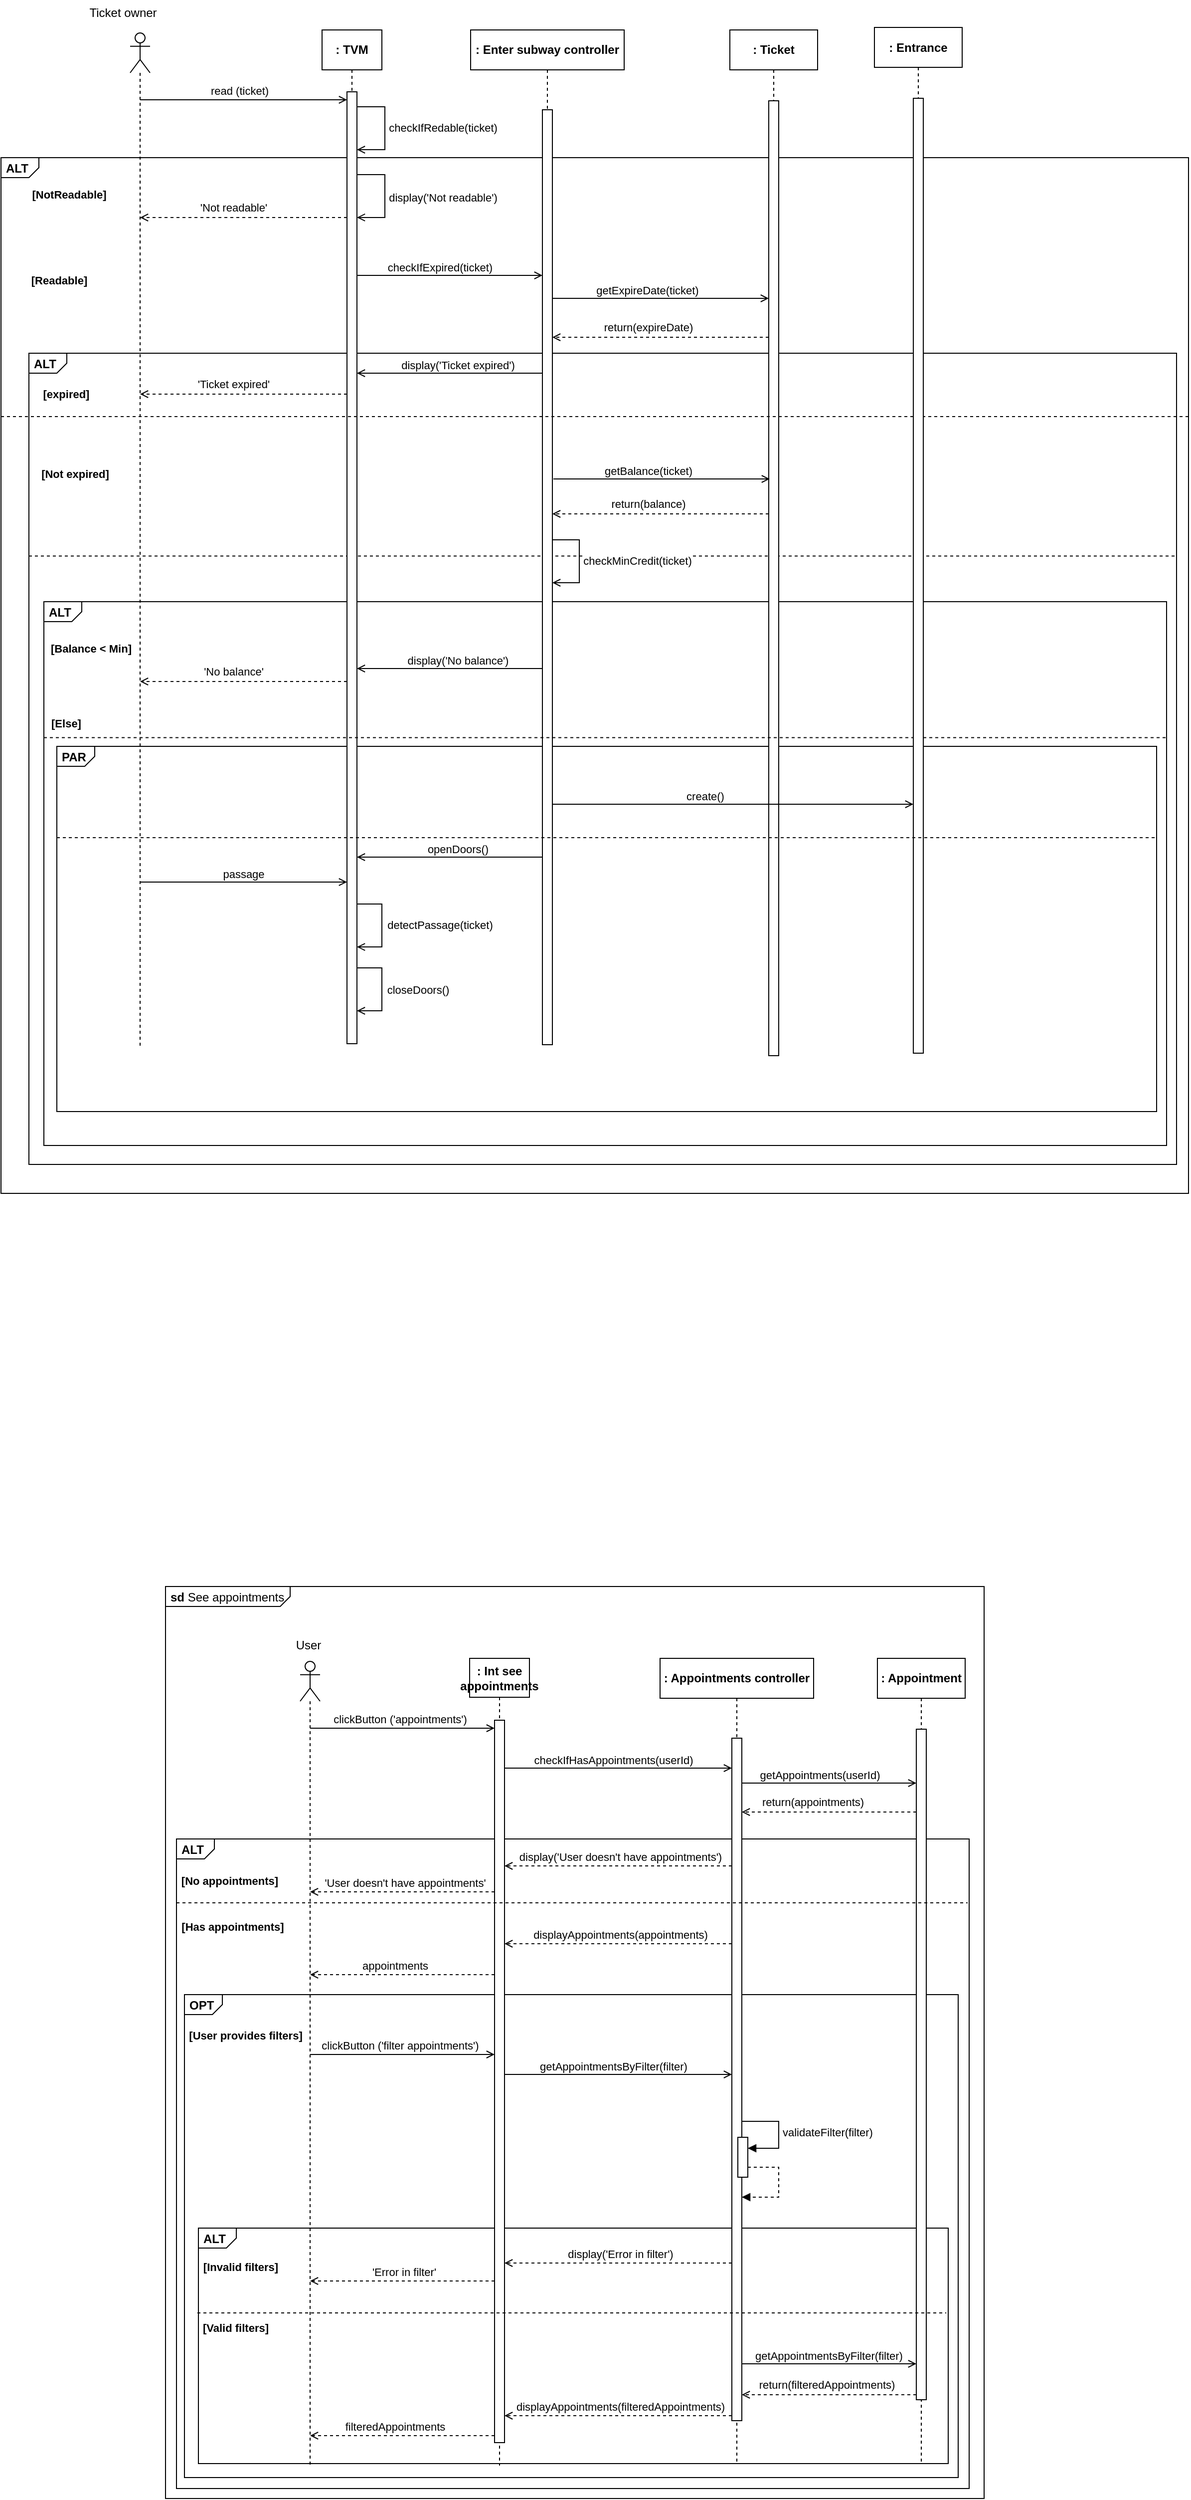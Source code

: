 <mxfile version="24.4.8" type="github">
  <diagram name="Page-1" id="KrauIATV3miGhm9wLqKy">
    <mxGraphModel dx="1861" dy="247" grid="0" gridSize="10" guides="1" tooltips="1" connect="1" arrows="1" fold="1" page="0" pageScale="1" pageWidth="827" pageHeight="1169" math="0" shadow="0">
      <root>
        <mxCell id="0" />
        <mxCell id="1" parent="0" />
        <mxCell id="3M17pYPw5WqaN1fhiLhb-166" value="&lt;p style=&quot;margin:0px;margin-top:4px;margin-left:5px;text-align:left;&quot;&gt;&lt;b&gt;sd&lt;/b&gt;&amp;nbsp;See appointments&lt;/p&gt;" style="html=1;shape=mxgraph.sysml.package;overflow=fill;labelX=125.17;align=left;spacingLeft=5;verticalAlign=top;spacingTop=-3;" parent="1" vertex="1">
          <mxGeometry x="-21" y="2367" width="821" height="914" as="geometry" />
        </mxCell>
        <mxCell id="3M17pYPw5WqaN1fhiLhb-167" value="&lt;p style=&quot;margin:0px;margin-top:4px;margin-left:5px;text-align:left;&quot;&gt;&lt;b&gt;ALT&lt;/b&gt;&lt;/p&gt;" style="html=1;shape=mxgraph.sysml.package;overflow=fill;labelX=38.73;align=left;spacingLeft=5;verticalAlign=top;spacingTop=-3;" parent="1" vertex="1">
          <mxGeometry x="-10" y="2620" width="795" height="651" as="geometry" />
        </mxCell>
        <mxCell id="3M17pYPw5WqaN1fhiLhb-197" value="&lt;p style=&quot;margin:0px;margin-top:4px;margin-left:5px;text-align:left;&quot;&gt;&lt;b&gt;OPT&lt;/b&gt;&lt;/p&gt;" style="html=1;shape=mxgraph.sysml.package;overflow=fill;labelX=38.73;align=left;spacingLeft=5;verticalAlign=top;spacingTop=-3;" parent="1" vertex="1">
          <mxGeometry x="-2" y="2776" width="776" height="484" as="geometry" />
        </mxCell>
        <mxCell id="3M17pYPw5WqaN1fhiLhb-211" value="&lt;p style=&quot;margin:0px;margin-top:4px;margin-left:5px;text-align:left;&quot;&gt;&lt;b&gt;ALT&lt;/b&gt;&lt;/p&gt;" style="html=1;shape=mxgraph.sysml.package;overflow=fill;labelX=38.73;align=left;spacingLeft=5;verticalAlign=top;spacingTop=-3;" parent="1" vertex="1">
          <mxGeometry x="12" y="3010" width="752" height="236" as="geometry" />
        </mxCell>
        <mxCell id="3M17pYPw5WqaN1fhiLhb-18" value="&lt;p style=&quot;margin:0px;margin-top:4px;margin-left:5px;text-align:left;&quot;&gt;&lt;b&gt;ALT&lt;/b&gt;&lt;/p&gt;" style="html=1;shape=mxgraph.sysml.package;overflow=fill;labelX=38.73;align=left;spacingLeft=5;verticalAlign=top;spacingTop=-3;" parent="1" vertex="1">
          <mxGeometry x="-186" y="935" width="1191" height="1038" as="geometry" />
        </mxCell>
        <mxCell id="3M17pYPw5WqaN1fhiLhb-55" value="&lt;p style=&quot;margin:0px;margin-top:4px;margin-left:5px;text-align:left;&quot;&gt;&lt;b&gt;ALT&lt;/b&gt;&lt;/p&gt;" style="html=1;shape=mxgraph.sysml.package;overflow=fill;labelX=38.73;align=left;spacingLeft=5;verticalAlign=top;spacingTop=-3;" parent="1" vertex="1">
          <mxGeometry x="-158" y="1131" width="1151" height="813" as="geometry" />
        </mxCell>
        <mxCell id="3M17pYPw5WqaN1fhiLhb-71" value="&lt;p style=&quot;margin:0px;margin-top:4px;margin-left:5px;text-align:left;&quot;&gt;&lt;b&gt;ALT&lt;/b&gt;&lt;/p&gt;" style="html=1;shape=mxgraph.sysml.package;overflow=fill;labelX=38.73;align=left;spacingLeft=5;verticalAlign=top;spacingTop=-3;" parent="1" vertex="1">
          <mxGeometry x="-143" y="1380" width="1126" height="545" as="geometry" />
        </mxCell>
        <mxCell id="3M17pYPw5WqaN1fhiLhb-80" value="&lt;p style=&quot;margin:0px;margin-top:4px;margin-left:5px;text-align:left;&quot;&gt;&lt;b&gt;PAR&lt;/b&gt;&lt;/p&gt;" style="html=1;shape=mxgraph.sysml.package;overflow=fill;labelX=38.73;align=left;spacingLeft=5;verticalAlign=top;spacingTop=-3;" parent="1" vertex="1">
          <mxGeometry x="-130" y="1525" width="1103" height="366" as="geometry" />
        </mxCell>
        <mxCell id="3M17pYPw5WqaN1fhiLhb-61" style="edgeStyle=none;rounded=0;orthogonalLoop=1;jettySize=auto;html=1;exitX=0;exitY=0.25;exitDx=0;exitDy=0;exitPerimeter=0;entryX=1;entryY=0.25;entryDx=0;entryDy=0;entryPerimeter=0;strokeColor=default;align=center;verticalAlign=middle;fontFamily=Helvetica;fontSize=11;fontColor=default;labelBackgroundColor=default;endArrow=none;endFill=0;dashed=1;" parent="1" source="3M17pYPw5WqaN1fhiLhb-55" target="3M17pYPw5WqaN1fhiLhb-55" edge="1">
          <mxGeometry relative="1" as="geometry">
            <mxPoint x="-153" y="1303" as="sourcePoint" />
            <mxPoint x="901" y="1303" as="targetPoint" />
          </mxGeometry>
        </mxCell>
        <mxCell id="3M17pYPw5WqaN1fhiLhb-4" value="&lt;b&gt;: TVM&lt;/b&gt;" style="shape=umlLifeline;perimeter=lifelinePerimeter;whiteSpace=wrap;html=1;container=1;dropTarget=0;collapsible=0;recursiveResize=0;outlineConnect=0;portConstraint=eastwest;newEdgeStyle={&quot;edgeStyle&quot;:&quot;elbowEdgeStyle&quot;,&quot;elbow&quot;:&quot;vertical&quot;,&quot;curved&quot;:0,&quot;rounded&quot;:0};" parent="1" vertex="1">
          <mxGeometry x="136" y="807" width="60" height="1016" as="geometry" />
        </mxCell>
        <mxCell id="3M17pYPw5WqaN1fhiLhb-51" style="rounded=0;orthogonalLoop=1;jettySize=auto;html=1;endArrow=open;endFill=0;edgeStyle=orthogonalEdgeStyle;" parent="3M17pYPw5WqaN1fhiLhb-4" source="3M17pYPw5WqaN1fhiLhb-5" target="3M17pYPw5WqaN1fhiLhb-5" edge="1">
          <mxGeometry relative="1" as="geometry">
            <mxPoint x="35" y="77" as="sourcePoint" />
            <Array as="points">
              <mxPoint x="63" y="77" />
              <mxPoint x="63" y="120" />
            </Array>
            <mxPoint x="35" y="119.95" as="targetPoint" />
          </mxGeometry>
        </mxCell>
        <mxCell id="3M17pYPw5WqaN1fhiLhb-52" value="checkIfRedable(ticket)" style="edgeLabel;html=1;align=center;verticalAlign=middle;resizable=0;points=[];fontFamily=Helvetica;fontSize=11;fontColor=default;labelBackgroundColor=default;" parent="3M17pYPw5WqaN1fhiLhb-51" vertex="1" connectable="0">
          <mxGeometry x="-0.042" relative="1" as="geometry">
            <mxPoint x="58" y="1" as="offset" />
          </mxGeometry>
        </mxCell>
        <mxCell id="3M17pYPw5WqaN1fhiLhb-5" value="" style="html=1;points=[[0,0,0,0,5],[0,1,0,0,-5],[1,0,0,0,5],[1,1,0,0,-5]];perimeter=orthogonalPerimeter;outlineConnect=0;targetShapes=umlLifeline;portConstraint=eastwest;newEdgeStyle={&quot;curved&quot;:0,&quot;rounded&quot;:0};" parent="3M17pYPw5WqaN1fhiLhb-4" vertex="1">
          <mxGeometry x="25" y="62" width="10" height="954" as="geometry" />
        </mxCell>
        <mxCell id="3M17pYPw5WqaN1fhiLhb-89" style="rounded=0;orthogonalLoop=1;jettySize=auto;html=1;endArrow=open;endFill=0;edgeStyle=orthogonalEdgeStyle;" parent="3M17pYPw5WqaN1fhiLhb-4" edge="1">
          <mxGeometry relative="1" as="geometry">
            <mxPoint x="35" y="876" as="sourcePoint" />
            <Array as="points">
              <mxPoint x="60" y="876" />
              <mxPoint x="60" y="919" />
            </Array>
            <mxPoint x="35" y="919.029" as="targetPoint" />
          </mxGeometry>
        </mxCell>
        <mxCell id="3M17pYPw5WqaN1fhiLhb-90" value="detectPassage(ticket)" style="edgeLabel;html=1;align=center;verticalAlign=middle;resizable=0;points=[];fontFamily=Helvetica;fontSize=11;fontColor=default;labelBackgroundColor=default;" parent="3M17pYPw5WqaN1fhiLhb-89" vertex="1" connectable="0">
          <mxGeometry x="-0.042" relative="1" as="geometry">
            <mxPoint x="58" y="1" as="offset" />
          </mxGeometry>
        </mxCell>
        <mxCell id="3M17pYPw5WqaN1fhiLhb-94" style="rounded=0;orthogonalLoop=1;jettySize=auto;html=1;endArrow=open;endFill=0;edgeStyle=orthogonalEdgeStyle;" parent="3M17pYPw5WqaN1fhiLhb-4" source="3M17pYPw5WqaN1fhiLhb-5" target="3M17pYPw5WqaN1fhiLhb-5" edge="1">
          <mxGeometry relative="1" as="geometry">
            <mxPoint x="42" y="940" as="sourcePoint" />
            <Array as="points">
              <mxPoint x="60" y="940" />
              <mxPoint x="60" y="983" />
            </Array>
            <mxPoint x="42" y="983.029" as="targetPoint" />
          </mxGeometry>
        </mxCell>
        <mxCell id="3M17pYPw5WqaN1fhiLhb-95" value="closeDoors()" style="edgeLabel;html=1;align=center;verticalAlign=middle;resizable=0;points=[];fontFamily=Helvetica;fontSize=11;fontColor=default;labelBackgroundColor=default;" parent="3M17pYPw5WqaN1fhiLhb-94" vertex="1" connectable="0">
          <mxGeometry x="-0.042" relative="1" as="geometry">
            <mxPoint x="36" y="2" as="offset" />
          </mxGeometry>
        </mxCell>
        <mxCell id="3M17pYPw5WqaN1fhiLhb-6" value="&lt;b&gt;: Enter subway controller&lt;/b&gt;" style="shape=umlLifeline;perimeter=lifelinePerimeter;whiteSpace=wrap;html=1;container=1;dropTarget=0;collapsible=0;recursiveResize=0;outlineConnect=0;portConstraint=eastwest;newEdgeStyle={&quot;edgeStyle&quot;:&quot;elbowEdgeStyle&quot;,&quot;elbow&quot;:&quot;vertical&quot;,&quot;curved&quot;:0,&quot;rounded&quot;:0};" parent="1" vertex="1">
          <mxGeometry x="285" y="807" width="154" height="1017" as="geometry" />
        </mxCell>
        <mxCell id="3M17pYPw5WqaN1fhiLhb-7" value="" style="html=1;points=[[0,0,0,0,5],[0,1,0,0,-5],[1,0,0,0,5],[1,1,0,0,-5]];perimeter=orthogonalPerimeter;outlineConnect=0;targetShapes=umlLifeline;portConstraint=eastwest;newEdgeStyle={&quot;curved&quot;:0,&quot;rounded&quot;:0};" parent="3M17pYPw5WqaN1fhiLhb-6" vertex="1">
          <mxGeometry x="72" y="80" width="10" height="937" as="geometry" />
        </mxCell>
        <mxCell id="3M17pYPw5WqaN1fhiLhb-69" style="rounded=0;orthogonalLoop=1;jettySize=auto;html=1;endArrow=open;endFill=0;edgeStyle=orthogonalEdgeStyle;" parent="3M17pYPw5WqaN1fhiLhb-6" source="3M17pYPw5WqaN1fhiLhb-7" target="3M17pYPw5WqaN1fhiLhb-7" edge="1">
          <mxGeometry relative="1" as="geometry">
            <mxPoint x="81" y="511" as="sourcePoint" />
            <Array as="points">
              <mxPoint x="109" y="511" />
              <mxPoint x="109" y="554" />
            </Array>
            <mxPoint x="81" y="554" as="targetPoint" />
          </mxGeometry>
        </mxCell>
        <mxCell id="3M17pYPw5WqaN1fhiLhb-70" value="checkMinCredit(ticket)" style="edgeLabel;html=1;align=center;verticalAlign=middle;resizable=0;points=[];fontFamily=Helvetica;fontSize=11;fontColor=default;labelBackgroundColor=default;" parent="3M17pYPw5WqaN1fhiLhb-69" vertex="1" connectable="0">
          <mxGeometry x="-0.042" relative="1" as="geometry">
            <mxPoint x="58" y="1" as="offset" />
          </mxGeometry>
        </mxCell>
        <mxCell id="3M17pYPw5WqaN1fhiLhb-8" value="" style="shape=umlLifeline;perimeter=lifelinePerimeter;whiteSpace=wrap;html=1;container=1;dropTarget=0;collapsible=0;recursiveResize=0;outlineConnect=0;portConstraint=eastwest;newEdgeStyle={&quot;curved&quot;:0,&quot;rounded&quot;:0};participant=umlActor;" parent="1" vertex="1">
          <mxGeometry x="-56.5" y="810" width="20" height="1017" as="geometry" />
        </mxCell>
        <mxCell id="3M17pYPw5WqaN1fhiLhb-9" value="Ticket owner" style="text;html=1;align=center;verticalAlign=middle;resizable=0;points=[];autosize=1;strokeColor=none;fillColor=none;" parent="1" vertex="1">
          <mxGeometry x="-107" y="777" width="86" height="26" as="geometry" />
        </mxCell>
        <mxCell id="3M17pYPw5WqaN1fhiLhb-10" value="&lt;b&gt;: Ticket&lt;/b&gt;" style="shape=umlLifeline;perimeter=lifelinePerimeter;whiteSpace=wrap;html=1;container=1;dropTarget=0;collapsible=0;recursiveResize=0;outlineConnect=0;portConstraint=eastwest;newEdgeStyle={&quot;edgeStyle&quot;:&quot;elbowEdgeStyle&quot;,&quot;elbow&quot;:&quot;vertical&quot;,&quot;curved&quot;:0,&quot;rounded&quot;:0};" parent="1" vertex="1">
          <mxGeometry x="545" y="807" width="88" height="1028" as="geometry" />
        </mxCell>
        <mxCell id="3M17pYPw5WqaN1fhiLhb-47" value="" style="html=1;points=[[0,0,0,0,5],[0,1,0,0,-5],[1,0,0,0,5],[1,1,0,0,-5]];perimeter=orthogonalPerimeter;outlineConnect=0;targetShapes=umlLifeline;portConstraint=eastwest;newEdgeStyle={&quot;curved&quot;:0,&quot;rounded&quot;:0};" parent="3M17pYPw5WqaN1fhiLhb-10" vertex="1">
          <mxGeometry x="39" y="71" width="10" height="957" as="geometry" />
        </mxCell>
        <mxCell id="3M17pYPw5WqaN1fhiLhb-11" style="rounded=0;orthogonalLoop=1;jettySize=auto;html=1;endArrow=open;endFill=0;" parent="1" source="3M17pYPw5WqaN1fhiLhb-8" target="3M17pYPw5WqaN1fhiLhb-5" edge="1">
          <mxGeometry relative="1" as="geometry">
            <mxPoint x="-59.5" y="880" as="sourcePoint" />
            <Array as="points">
              <mxPoint x="51" y="877" />
            </Array>
          </mxGeometry>
        </mxCell>
        <mxCell id="3M17pYPw5WqaN1fhiLhb-12" value="read (ticket)" style="edgeLabel;html=1;align=center;verticalAlign=middle;resizable=0;points=[];" parent="3M17pYPw5WqaN1fhiLhb-11" vertex="1" connectable="0">
          <mxGeometry x="-0.198" y="-1" relative="1" as="geometry">
            <mxPoint x="16" y="-10" as="offset" />
          </mxGeometry>
        </mxCell>
        <mxCell id="3M17pYPw5WqaN1fhiLhb-21" value="&lt;b&gt;[NotReadable]&lt;/b&gt;" style="text;html=1;align=center;verticalAlign=middle;resizable=0;points=[];autosize=1;strokeColor=none;fillColor=none;fontFamily=Helvetica;fontSize=11;fontColor=default;labelBackgroundColor=default;" parent="1" vertex="1">
          <mxGeometry x="-165" y="959" width="93" height="25" as="geometry" />
        </mxCell>
        <mxCell id="3M17pYPw5WqaN1fhiLhb-22" style="edgeStyle=none;rounded=0;orthogonalLoop=1;jettySize=auto;html=1;exitX=0;exitY=0.25;exitDx=0;exitDy=0;exitPerimeter=0;entryX=1;entryY=0.25;entryDx=0;entryDy=0;entryPerimeter=0;strokeColor=default;align=center;verticalAlign=middle;fontFamily=Helvetica;fontSize=11;fontColor=default;labelBackgroundColor=default;endArrow=none;endFill=0;dashed=1;" parent="1" source="3M17pYPw5WqaN1fhiLhb-18" target="3M17pYPw5WqaN1fhiLhb-18" edge="1">
          <mxGeometry relative="1" as="geometry" />
        </mxCell>
        <mxCell id="3M17pYPw5WqaN1fhiLhb-29" style="rounded=0;orthogonalLoop=1;jettySize=auto;html=1;endArrow=open;endFill=0;entryX=1;entryY=0.23;entryDx=0;entryDy=0;entryPerimeter=0;edgeStyle=orthogonalEdgeStyle;" parent="1" source="3M17pYPw5WqaN1fhiLhb-5" edge="1">
          <mxGeometry relative="1" as="geometry">
            <mxPoint x="171" y="951.95" as="sourcePoint" />
            <Array as="points">
              <mxPoint x="199" y="952" />
              <mxPoint x="199" y="995" />
            </Array>
            <mxPoint x="171" y="994.95" as="targetPoint" />
          </mxGeometry>
        </mxCell>
        <mxCell id="3M17pYPw5WqaN1fhiLhb-30" value="display(&#39;Not readable&#39;)" style="edgeLabel;html=1;align=center;verticalAlign=middle;resizable=0;points=[];fontFamily=Helvetica;fontSize=11;fontColor=default;labelBackgroundColor=default;" parent="3M17pYPw5WqaN1fhiLhb-29" vertex="1" connectable="0">
          <mxGeometry x="-0.042" relative="1" as="geometry">
            <mxPoint x="58" y="3" as="offset" />
          </mxGeometry>
        </mxCell>
        <mxCell id="3M17pYPw5WqaN1fhiLhb-38" style="rounded=0;orthogonalLoop=1;jettySize=auto;html=1;endArrow=open;endFill=0;dashed=1;" parent="1" source="3M17pYPw5WqaN1fhiLhb-5" target="3M17pYPw5WqaN1fhiLhb-8" edge="1">
          <mxGeometry relative="1" as="geometry">
            <mxPoint x="162.5" y="999" as="sourcePoint" />
            <Array as="points">
              <mxPoint x="50" y="995" />
            </Array>
            <mxPoint x="-62.5" y="999" as="targetPoint" />
          </mxGeometry>
        </mxCell>
        <mxCell id="3M17pYPw5WqaN1fhiLhb-39" value="&#39;Not readable&#39;" style="edgeLabel;html=1;align=center;verticalAlign=middle;resizable=0;points=[];" parent="3M17pYPw5WqaN1fhiLhb-38" vertex="1" connectable="0">
          <mxGeometry x="-0.198" y="-1" relative="1" as="geometry">
            <mxPoint x="-31" y="-9" as="offset" />
          </mxGeometry>
        </mxCell>
        <mxCell id="3M17pYPw5WqaN1fhiLhb-41" style="rounded=0;orthogonalLoop=1;jettySize=auto;html=1;endArrow=open;endFill=0;" parent="1" source="3M17pYPw5WqaN1fhiLhb-5" target="3M17pYPw5WqaN1fhiLhb-7" edge="1">
          <mxGeometry relative="1" as="geometry">
            <mxPoint x="168" y="1053" as="sourcePoint" />
            <Array as="points">
              <mxPoint x="242" y="1053" />
            </Array>
            <mxPoint x="354" y="1053" as="targetPoint" />
          </mxGeometry>
        </mxCell>
        <mxCell id="3M17pYPw5WqaN1fhiLhb-42" value="checkIfExpired(ticket)" style="edgeLabel;html=1;align=center;verticalAlign=middle;resizable=0;points=[];" parent="3M17pYPw5WqaN1fhiLhb-41" vertex="1" connectable="0">
          <mxGeometry x="-0.198" y="-1" relative="1" as="geometry">
            <mxPoint x="8" y="-9" as="offset" />
          </mxGeometry>
        </mxCell>
        <mxCell id="3M17pYPw5WqaN1fhiLhb-43" value="&lt;b&gt;[Readable]&lt;/b&gt;" style="text;html=1;align=center;verticalAlign=middle;resizable=0;points=[];autosize=1;strokeColor=none;fillColor=none;fontFamily=Helvetica;fontSize=11;fontColor=default;labelBackgroundColor=default;" parent="1" vertex="1">
          <mxGeometry x="-165" y="1045" width="74" height="25" as="geometry" />
        </mxCell>
        <mxCell id="3M17pYPw5WqaN1fhiLhb-45" style="rounded=0;orthogonalLoop=1;jettySize=auto;html=1;endArrow=open;endFill=0;" parent="1" source="3M17pYPw5WqaN1fhiLhb-7" target="3M17pYPw5WqaN1fhiLhb-47" edge="1">
          <mxGeometry relative="1" as="geometry">
            <mxPoint x="379" y="1076" as="sourcePoint" />
            <Array as="points">
              <mxPoint x="450" y="1076" />
            </Array>
            <mxPoint x="565" y="1076" as="targetPoint" />
          </mxGeometry>
        </mxCell>
        <mxCell id="3M17pYPw5WqaN1fhiLhb-46" value="getExpireDate(ticket)" style="edgeLabel;html=1;align=center;verticalAlign=middle;resizable=0;points=[];" parent="3M17pYPw5WqaN1fhiLhb-45" vertex="1" connectable="0">
          <mxGeometry x="-0.198" y="-1" relative="1" as="geometry">
            <mxPoint x="8" y="-9" as="offset" />
          </mxGeometry>
        </mxCell>
        <mxCell id="3M17pYPw5WqaN1fhiLhb-49" style="rounded=0;orthogonalLoop=1;jettySize=auto;html=1;endArrow=open;endFill=0;dashed=1;" parent="1" source="3M17pYPw5WqaN1fhiLhb-47" target="3M17pYPw5WqaN1fhiLhb-7" edge="1">
          <mxGeometry relative="1" as="geometry">
            <mxPoint x="573" y="1115" as="sourcePoint" />
            <Array as="points">
              <mxPoint x="439" y="1115" />
            </Array>
            <mxPoint x="356" y="1115" as="targetPoint" />
          </mxGeometry>
        </mxCell>
        <mxCell id="3M17pYPw5WqaN1fhiLhb-50" value="return(expireDate)" style="edgeLabel;html=1;align=center;verticalAlign=middle;resizable=0;points=[];" parent="3M17pYPw5WqaN1fhiLhb-49" vertex="1" connectable="0">
          <mxGeometry x="-0.198" y="-1" relative="1" as="geometry">
            <mxPoint x="-34" y="-9" as="offset" />
          </mxGeometry>
        </mxCell>
        <mxCell id="3M17pYPw5WqaN1fhiLhb-56" value="&lt;b&gt;[expired]&lt;/b&gt;" style="text;html=1;align=center;verticalAlign=middle;resizable=0;points=[];autosize=1;strokeColor=none;fillColor=none;fontFamily=Helvetica;fontSize=11;fontColor=default;labelBackgroundColor=default;" parent="1" vertex="1">
          <mxGeometry x="-153" y="1159" width="64" height="25" as="geometry" />
        </mxCell>
        <mxCell id="3M17pYPw5WqaN1fhiLhb-57" style="rounded=0;orthogonalLoop=1;jettySize=auto;html=1;endArrow=open;endFill=0;" parent="1" source="3M17pYPw5WqaN1fhiLhb-7" target="3M17pYPw5WqaN1fhiLhb-5" edge="1">
          <mxGeometry relative="1" as="geometry">
            <mxPoint x="357.0" y="1183" as="sourcePoint" />
            <Array as="points">
              <mxPoint x="250" y="1151" />
            </Array>
            <mxPoint x="171" y="1183" as="targetPoint" />
          </mxGeometry>
        </mxCell>
        <mxCell id="3M17pYPw5WqaN1fhiLhb-58" value="display(&#39;Ticket expired&#39;)" style="edgeLabel;html=1;align=center;verticalAlign=middle;resizable=0;points=[];fontFamily=Helvetica;fontSize=11;fontColor=default;labelBackgroundColor=default;" parent="3M17pYPw5WqaN1fhiLhb-57" vertex="1" connectable="0">
          <mxGeometry x="-0.042" relative="1" as="geometry">
            <mxPoint x="4" y="-8" as="offset" />
          </mxGeometry>
        </mxCell>
        <mxCell id="3M17pYPw5WqaN1fhiLhb-59" style="rounded=0;orthogonalLoop=1;jettySize=auto;html=1;endArrow=open;endFill=0;dashed=1;" parent="1" source="3M17pYPw5WqaN1fhiLhb-5" target="3M17pYPw5WqaN1fhiLhb-8" edge="1">
          <mxGeometry relative="1" as="geometry">
            <mxPoint x="161" y="1203" as="sourcePoint" />
            <Array as="points">
              <mxPoint x="55" y="1172" />
            </Array>
            <mxPoint x="-64.571" y="1203" as="targetPoint" />
          </mxGeometry>
        </mxCell>
        <mxCell id="3M17pYPw5WqaN1fhiLhb-60" value="&#39;Ticket expired&#39;" style="edgeLabel;html=1;align=center;verticalAlign=middle;resizable=0;points=[];" parent="3M17pYPw5WqaN1fhiLhb-59" vertex="1" connectable="0">
          <mxGeometry x="-0.198" y="-1" relative="1" as="geometry">
            <mxPoint x="-31" y="-9" as="offset" />
          </mxGeometry>
        </mxCell>
        <mxCell id="3M17pYPw5WqaN1fhiLhb-62" value="&lt;b&gt;[Not expired]&lt;/b&gt;" style="text;html=1;align=center;verticalAlign=middle;resizable=0;points=[];autosize=1;strokeColor=none;fillColor=none;fontFamily=Helvetica;fontSize=11;fontColor=default;labelBackgroundColor=default;" parent="1" vertex="1">
          <mxGeometry x="-155" y="1239" width="86" height="25" as="geometry" />
        </mxCell>
        <mxCell id="3M17pYPw5WqaN1fhiLhb-65" style="rounded=0;orthogonalLoop=1;jettySize=auto;html=1;endArrow=open;endFill=0;" parent="1" edge="1">
          <mxGeometry relative="1" as="geometry">
            <mxPoint x="368" y="1257" as="sourcePoint" />
            <Array as="points" />
            <mxPoint x="585" y="1257" as="targetPoint" />
          </mxGeometry>
        </mxCell>
        <mxCell id="3M17pYPw5WqaN1fhiLhb-66" value="getBalance(ticket)" style="edgeLabel;html=1;align=center;verticalAlign=middle;resizable=0;points=[];" parent="3M17pYPw5WqaN1fhiLhb-65" vertex="1" connectable="0">
          <mxGeometry x="-0.198" y="-1" relative="1" as="geometry">
            <mxPoint x="8" y="-9" as="offset" />
          </mxGeometry>
        </mxCell>
        <mxCell id="3M17pYPw5WqaN1fhiLhb-67" style="rounded=0;orthogonalLoop=1;jettySize=auto;html=1;endArrow=open;endFill=0;dashed=1;" parent="1" source="3M17pYPw5WqaN1fhiLhb-47" target="3M17pYPw5WqaN1fhiLhb-7" edge="1">
          <mxGeometry relative="1" as="geometry">
            <mxPoint x="573" y="1292" as="sourcePoint" />
            <Array as="points">
              <mxPoint x="428" y="1292" />
            </Array>
            <mxPoint x="356" y="1292" as="targetPoint" />
          </mxGeometry>
        </mxCell>
        <mxCell id="3M17pYPw5WqaN1fhiLhb-68" value="return(balance)" style="edgeLabel;html=1;align=center;verticalAlign=middle;resizable=0;points=[];" parent="3M17pYPw5WqaN1fhiLhb-67" vertex="1" connectable="0">
          <mxGeometry x="-0.198" y="-1" relative="1" as="geometry">
            <mxPoint x="-34" y="-9" as="offset" />
          </mxGeometry>
        </mxCell>
        <mxCell id="3M17pYPw5WqaN1fhiLhb-72" value="&lt;b&gt;[Balance &amp;lt; Min]&lt;/b&gt;" style="text;html=1;align=center;verticalAlign=middle;resizable=0;points=[];autosize=1;strokeColor=none;fillColor=none;fontFamily=Helvetica;fontSize=11;fontColor=default;labelBackgroundColor=default;" parent="1" vertex="1">
          <mxGeometry x="-146" y="1414" width="99" height="25" as="geometry" />
        </mxCell>
        <mxCell id="3M17pYPw5WqaN1fhiLhb-73" style="edgeStyle=none;rounded=0;orthogonalLoop=1;jettySize=auto;html=1;exitX=0;exitY=0.25;exitDx=0;exitDy=0;exitPerimeter=0;entryX=1;entryY=0.25;entryDx=0;entryDy=0;entryPerimeter=0;strokeColor=default;align=center;verticalAlign=middle;fontFamily=Helvetica;fontSize=11;fontColor=default;labelBackgroundColor=default;endArrow=none;endFill=0;dashed=1;" parent="1" source="3M17pYPw5WqaN1fhiLhb-71" target="3M17pYPw5WqaN1fhiLhb-71" edge="1">
          <mxGeometry relative="1" as="geometry">
            <mxPoint x="-127" y="1487.5" as="sourcePoint" />
            <mxPoint x="927" y="1487.5" as="targetPoint" />
          </mxGeometry>
        </mxCell>
        <mxCell id="3M17pYPw5WqaN1fhiLhb-74" value="&lt;b&gt;[Else]&lt;/b&gt;" style="text;html=1;align=center;verticalAlign=middle;resizable=0;points=[];autosize=1;strokeColor=none;fillColor=none;fontFamily=Helvetica;fontSize=11;fontColor=default;labelBackgroundColor=default;" parent="1" vertex="1">
          <mxGeometry x="-145" y="1489" width="48" height="25" as="geometry" />
        </mxCell>
        <mxCell id="3M17pYPw5WqaN1fhiLhb-75" style="rounded=0;orthogonalLoop=1;jettySize=auto;html=1;endArrow=open;endFill=0;" parent="1" source="3M17pYPw5WqaN1fhiLhb-7" target="3M17pYPw5WqaN1fhiLhb-5" edge="1">
          <mxGeometry relative="1" as="geometry">
            <mxPoint x="353" y="1448" as="sourcePoint" />
            <Array as="points">
              <mxPoint x="265" y="1447" />
            </Array>
            <mxPoint x="167" y="1448" as="targetPoint" />
          </mxGeometry>
        </mxCell>
        <mxCell id="3M17pYPw5WqaN1fhiLhb-76" value="display(&#39;No balance&#39;)" style="edgeLabel;html=1;align=center;verticalAlign=middle;resizable=0;points=[];fontFamily=Helvetica;fontSize=11;fontColor=default;labelBackgroundColor=default;" parent="3M17pYPw5WqaN1fhiLhb-75" vertex="1" connectable="0">
          <mxGeometry x="-0.042" relative="1" as="geometry">
            <mxPoint x="4" y="-8" as="offset" />
          </mxGeometry>
        </mxCell>
        <mxCell id="3M17pYPw5WqaN1fhiLhb-77" style="rounded=0;orthogonalLoop=1;jettySize=auto;html=1;endArrow=open;endFill=0;dashed=1;" parent="1" source="3M17pYPw5WqaN1fhiLhb-5" target="3M17pYPw5WqaN1fhiLhb-8" edge="1">
          <mxGeometry relative="1" as="geometry">
            <mxPoint x="160.48" y="1460" as="sourcePoint" />
            <Array as="points">
              <mxPoint x="59.4" y="1460" />
            </Array>
            <mxPoint x="-46.52" y="1460" as="targetPoint" />
          </mxGeometry>
        </mxCell>
        <mxCell id="3M17pYPw5WqaN1fhiLhb-78" value="&#39;No balance&#39;" style="edgeLabel;html=1;align=center;verticalAlign=middle;resizable=0;points=[];" parent="3M17pYPw5WqaN1fhiLhb-77" vertex="1" connectable="0">
          <mxGeometry x="-0.198" y="-1" relative="1" as="geometry">
            <mxPoint x="-31" y="-9" as="offset" />
          </mxGeometry>
        </mxCell>
        <mxCell id="3M17pYPw5WqaN1fhiLhb-81" style="rounded=0;orthogonalLoop=1;jettySize=auto;html=1;endArrow=open;endFill=0;" parent="1" source="3M17pYPw5WqaN1fhiLhb-7" target="3M17pYPw5WqaN1fhiLhb-84" edge="1">
          <mxGeometry relative="1" as="geometry">
            <mxPoint x="385" y="1583" as="sourcePoint" />
            <Array as="points">
              <mxPoint x="456" y="1583" />
            </Array>
            <mxPoint x="571" y="1583" as="targetPoint" />
          </mxGeometry>
        </mxCell>
        <mxCell id="3M17pYPw5WqaN1fhiLhb-82" value="create()" style="edgeLabel;html=1;align=center;verticalAlign=middle;resizable=0;points=[];" parent="3M17pYPw5WqaN1fhiLhb-81" vertex="1" connectable="0">
          <mxGeometry x="-0.198" y="-1" relative="1" as="geometry">
            <mxPoint x="8" y="-9" as="offset" />
          </mxGeometry>
        </mxCell>
        <mxCell id="3M17pYPw5WqaN1fhiLhb-83" value="&lt;b&gt;: Entrance&lt;/b&gt;" style="shape=umlLifeline;perimeter=lifelinePerimeter;whiteSpace=wrap;html=1;container=1;dropTarget=0;collapsible=0;recursiveResize=0;outlineConnect=0;portConstraint=eastwest;newEdgeStyle={&quot;edgeStyle&quot;:&quot;elbowEdgeStyle&quot;,&quot;elbow&quot;:&quot;vertical&quot;,&quot;curved&quot;:0,&quot;rounded&quot;:0};" parent="1" vertex="1">
          <mxGeometry x="690" y="804.5" width="88" height="1028" as="geometry" />
        </mxCell>
        <mxCell id="3M17pYPw5WqaN1fhiLhb-84" value="" style="html=1;points=[[0,0,0,0,5],[0,1,0,0,-5],[1,0,0,0,5],[1,1,0,0,-5]];perimeter=orthogonalPerimeter;outlineConnect=0;targetShapes=umlLifeline;portConstraint=eastwest;newEdgeStyle={&quot;curved&quot;:0,&quot;rounded&quot;:0};" parent="3M17pYPw5WqaN1fhiLhb-83" vertex="1">
          <mxGeometry x="39" y="71" width="10" height="957" as="geometry" />
        </mxCell>
        <mxCell id="3M17pYPw5WqaN1fhiLhb-85" style="rounded=0;orthogonalLoop=1;jettySize=auto;html=1;endArrow=open;endFill=0;" parent="1" source="3M17pYPw5WqaN1fhiLhb-7" target="3M17pYPw5WqaN1fhiLhb-5" edge="1">
          <mxGeometry relative="1" as="geometry">
            <mxPoint x="358.0" y="1628" as="sourcePoint" />
            <Array as="points">
              <mxPoint x="271" y="1636" />
            </Array>
            <mxPoint x="172" y="1628" as="targetPoint" />
          </mxGeometry>
        </mxCell>
        <mxCell id="3M17pYPw5WqaN1fhiLhb-86" value="openDoors()" style="edgeLabel;html=1;align=center;verticalAlign=middle;resizable=0;points=[];fontFamily=Helvetica;fontSize=11;fontColor=default;labelBackgroundColor=default;" parent="3M17pYPw5WqaN1fhiLhb-85" vertex="1" connectable="0">
          <mxGeometry x="-0.042" relative="1" as="geometry">
            <mxPoint x="4" y="-8" as="offset" />
          </mxGeometry>
        </mxCell>
        <mxCell id="3M17pYPw5WqaN1fhiLhb-87" style="rounded=0;orthogonalLoop=1;jettySize=auto;html=1;endArrow=open;endFill=0;" parent="1" source="3M17pYPw5WqaN1fhiLhb-8" target="3M17pYPw5WqaN1fhiLhb-5" edge="1">
          <mxGeometry relative="1" as="geometry">
            <mxPoint x="-47.001" y="1661.0" as="sourcePoint" />
            <Array as="points">
              <mxPoint x="73.57" y="1661" />
            </Array>
            <mxPoint x="159.57" y="1661" as="targetPoint" />
          </mxGeometry>
        </mxCell>
        <mxCell id="3M17pYPw5WqaN1fhiLhb-88" value="passage" style="edgeLabel;html=1;align=center;verticalAlign=middle;resizable=0;points=[];fontFamily=Helvetica;fontSize=11;fontColor=default;labelBackgroundColor=default;" parent="3M17pYPw5WqaN1fhiLhb-87" vertex="1" connectable="0">
          <mxGeometry x="-0.042" relative="1" as="geometry">
            <mxPoint x="4" y="-8" as="offset" />
          </mxGeometry>
        </mxCell>
        <mxCell id="3M17pYPw5WqaN1fhiLhb-91" style="edgeStyle=none;rounded=0;orthogonalLoop=1;jettySize=auto;html=1;exitX=0;exitY=0.25;exitDx=0;exitDy=0;exitPerimeter=0;entryX=1;entryY=0.25;entryDx=0;entryDy=0;entryPerimeter=0;strokeColor=default;align=center;verticalAlign=middle;fontFamily=Helvetica;fontSize=11;fontColor=default;labelBackgroundColor=default;endArrow=none;endFill=0;dashed=1;" parent="1" source="3M17pYPw5WqaN1fhiLhb-80" target="3M17pYPw5WqaN1fhiLhb-80" edge="1">
          <mxGeometry relative="1" as="geometry">
            <mxPoint x="-94" y="1679.75" as="sourcePoint" />
            <mxPoint x="1032" y="1679.75" as="targetPoint" />
          </mxGeometry>
        </mxCell>
        <mxCell id="3M17pYPw5WqaN1fhiLhb-168" value="&lt;b&gt;: Int see appointments&lt;/b&gt;" style="shape=umlLifeline;perimeter=lifelinePerimeter;whiteSpace=wrap;html=1;container=1;dropTarget=0;collapsible=0;recursiveResize=0;outlineConnect=0;portConstraint=eastwest;newEdgeStyle={&quot;edgeStyle&quot;:&quot;elbowEdgeStyle&quot;,&quot;elbow&quot;:&quot;vertical&quot;,&quot;curved&quot;:0,&quot;rounded&quot;:0};size=39;" parent="1" vertex="1">
          <mxGeometry x="284" y="2439" width="60" height="809" as="geometry" />
        </mxCell>
        <mxCell id="3M17pYPw5WqaN1fhiLhb-169" value="" style="html=1;points=[[0,0,0,0,5],[0,1,0,0,-5],[1,0,0,0,5],[1,1,0,0,-5]];perimeter=orthogonalPerimeter;outlineConnect=0;targetShapes=umlLifeline;portConstraint=eastwest;newEdgeStyle={&quot;curved&quot;:0,&quot;rounded&quot;:0};" parent="3M17pYPw5WqaN1fhiLhb-168" vertex="1">
          <mxGeometry x="25" y="62" width="10" height="724" as="geometry" />
        </mxCell>
        <mxCell id="3M17pYPw5WqaN1fhiLhb-170" value="&lt;b&gt;: Appointments controller&lt;/b&gt;" style="shape=umlLifeline;perimeter=lifelinePerimeter;whiteSpace=wrap;html=1;container=1;dropTarget=0;collapsible=0;recursiveResize=0;outlineConnect=0;portConstraint=eastwest;newEdgeStyle={&quot;edgeStyle&quot;:&quot;elbowEdgeStyle&quot;,&quot;elbow&quot;:&quot;vertical&quot;,&quot;curved&quot;:0,&quot;rounded&quot;:0};" parent="1" vertex="1">
          <mxGeometry x="475" y="2439" width="154" height="806" as="geometry" />
        </mxCell>
        <mxCell id="3M17pYPw5WqaN1fhiLhb-171" value="" style="html=1;points=[[0,0,0,0,5],[0,1,0,0,-5],[1,0,0,0,5],[1,1,0,0,-5]];perimeter=orthogonalPerimeter;outlineConnect=0;targetShapes=umlLifeline;portConstraint=eastwest;newEdgeStyle={&quot;curved&quot;:0,&quot;rounded&quot;:0};" parent="3M17pYPw5WqaN1fhiLhb-170" vertex="1">
          <mxGeometry x="72" y="80" width="10" height="684" as="geometry" />
        </mxCell>
        <mxCell id="3M17pYPw5WqaN1fhiLhb-209" value="validateFilter(filter)" style="html=1;align=left;spacingLeft=2;endArrow=block;rounded=0;edgeStyle=orthogonalEdgeStyle;curved=0;rounded=0;strokeColor=default;verticalAlign=middle;fontFamily=Helvetica;fontSize=11;fontColor=default;labelBackgroundColor=default;" parent="3M17pYPw5WqaN1fhiLhb-170" source="3M17pYPw5WqaN1fhiLhb-171" target="3M17pYPw5WqaN1fhiLhb-210" edge="1">
          <mxGeometry relative="1" as="geometry">
            <mxPoint x="97" y="409" as="sourcePoint" />
            <Array as="points">
              <mxPoint x="119" y="464" />
              <mxPoint x="119" y="491" />
            </Array>
            <mxPoint x="119" y="455.032" as="targetPoint" />
          </mxGeometry>
        </mxCell>
        <mxCell id="3M17pYPw5WqaN1fhiLhb-210" value="" style="html=1;points=[[0,0,0,0,5],[0,1,0,0,-5],[1,0,0,0,5],[1,1,0,0,-5]];perimeter=orthogonalPerimeter;outlineConnect=0;targetShapes=umlLifeline;portConstraint=eastwest;newEdgeStyle={&quot;curved&quot;:0,&quot;rounded&quot;:0};fontFamily=Helvetica;fontSize=11;fontColor=default;labelBackgroundColor=default;" parent="3M17pYPw5WqaN1fhiLhb-170" vertex="1">
          <mxGeometry x="78" y="480" width="10" height="40" as="geometry" />
        </mxCell>
        <mxCell id="3M17pYPw5WqaN1fhiLhb-212" value="" style="html=1;align=left;spacingLeft=2;endArrow=block;rounded=0;edgeStyle=orthogonalEdgeStyle;curved=0;rounded=0;strokeColor=default;verticalAlign=middle;fontFamily=Helvetica;fontSize=11;fontColor=default;labelBackgroundColor=default;dashed=1;" parent="3M17pYPw5WqaN1fhiLhb-170" source="3M17pYPw5WqaN1fhiLhb-210" target="3M17pYPw5WqaN1fhiLhb-171" edge="1">
          <mxGeometry relative="1" as="geometry">
            <mxPoint x="99" y="534" as="sourcePoint" />
            <Array as="points">
              <mxPoint x="119" y="510" />
              <mxPoint x="119" y="540" />
            </Array>
            <mxPoint x="105" y="577" as="targetPoint" />
          </mxGeometry>
        </mxCell>
        <mxCell id="3M17pYPw5WqaN1fhiLhb-172" value="" style="shape=umlLifeline;perimeter=lifelinePerimeter;whiteSpace=wrap;html=1;container=1;dropTarget=0;collapsible=0;recursiveResize=0;outlineConnect=0;portConstraint=eastwest;newEdgeStyle={&quot;curved&quot;:0,&quot;rounded&quot;:0};participant=umlActor;" parent="1" vertex="1">
          <mxGeometry x="114" y="2442" width="20" height="806" as="geometry" />
        </mxCell>
        <mxCell id="3M17pYPw5WqaN1fhiLhb-173" value="User" style="text;html=1;align=center;verticalAlign=middle;resizable=0;points=[];autosize=1;strokeColor=none;fillColor=none;" parent="1" vertex="1">
          <mxGeometry x="100" y="2413" width="43" height="26" as="geometry" />
        </mxCell>
        <mxCell id="3M17pYPw5WqaN1fhiLhb-174" value="&lt;b&gt;: Appointment&lt;/b&gt;" style="shape=umlLifeline;perimeter=lifelinePerimeter;whiteSpace=wrap;html=1;container=1;dropTarget=0;collapsible=0;recursiveResize=0;outlineConnect=0;portConstraint=eastwest;newEdgeStyle={&quot;edgeStyle&quot;:&quot;elbowEdgeStyle&quot;,&quot;elbow&quot;:&quot;vertical&quot;,&quot;curved&quot;:0,&quot;rounded&quot;:0};" parent="1" vertex="1">
          <mxGeometry x="693" y="2439" width="88" height="807" as="geometry" />
        </mxCell>
        <mxCell id="3M17pYPw5WqaN1fhiLhb-175" value="" style="html=1;points=[[0,0,0,0,5],[0,1,0,0,-5],[1,0,0,0,5],[1,1,0,0,-5]];perimeter=orthogonalPerimeter;outlineConnect=0;targetShapes=umlLifeline;portConstraint=eastwest;newEdgeStyle={&quot;curved&quot;:0,&quot;rounded&quot;:0};" parent="3M17pYPw5WqaN1fhiLhb-174" vertex="1">
          <mxGeometry x="39" y="71" width="10" height="672" as="geometry" />
        </mxCell>
        <mxCell id="3M17pYPw5WqaN1fhiLhb-176" style="rounded=0;orthogonalLoop=1;jettySize=auto;html=1;endArrow=open;endFill=0;" parent="1" source="3M17pYPw5WqaN1fhiLhb-172" target="3M17pYPw5WqaN1fhiLhb-169" edge="1">
          <mxGeometry relative="1" as="geometry">
            <mxPoint x="88.5" y="2512" as="sourcePoint" />
            <Array as="points">
              <mxPoint x="199" y="2509" />
            </Array>
          </mxGeometry>
        </mxCell>
        <mxCell id="3M17pYPw5WqaN1fhiLhb-177" value="clickButton (&#39;appointments&#39;)" style="edgeLabel;html=1;align=center;verticalAlign=middle;resizable=0;points=[];" parent="3M17pYPw5WqaN1fhiLhb-176" vertex="1" connectable="0">
          <mxGeometry x="-0.198" y="-1" relative="1" as="geometry">
            <mxPoint x="16" y="-10" as="offset" />
          </mxGeometry>
        </mxCell>
        <mxCell id="3M17pYPw5WqaN1fhiLhb-178" style="rounded=0;orthogonalLoop=1;jettySize=auto;html=1;endArrow=open;endFill=0;" parent="1" source="3M17pYPw5WqaN1fhiLhb-169" target="3M17pYPw5WqaN1fhiLhb-171" edge="1">
          <mxGeometry relative="1" as="geometry">
            <mxPoint x="319" y="2549" as="sourcePoint" />
            <Array as="points">
              <mxPoint x="392" y="2549" />
            </Array>
            <mxPoint x="505" y="2549" as="targetPoint" />
          </mxGeometry>
        </mxCell>
        <mxCell id="3M17pYPw5WqaN1fhiLhb-179" value="checkIfHasAppointments(userId)" style="edgeLabel;html=1;align=center;verticalAlign=middle;resizable=0;points=[];" parent="3M17pYPw5WqaN1fhiLhb-178" vertex="1" connectable="0">
          <mxGeometry x="-0.198" y="-1" relative="1" as="geometry">
            <mxPoint x="17" y="-9" as="offset" />
          </mxGeometry>
        </mxCell>
        <mxCell id="3M17pYPw5WqaN1fhiLhb-180" style="rounded=0;orthogonalLoop=1;jettySize=auto;html=1;endArrow=open;endFill=0;" parent="1" source="3M17pYPw5WqaN1fhiLhb-171" target="3M17pYPw5WqaN1fhiLhb-175" edge="1">
          <mxGeometry relative="1" as="geometry">
            <mxPoint x="512" y="2564" as="sourcePoint" />
            <Array as="points">
              <mxPoint x="595" y="2564" />
            </Array>
            <mxPoint x="729" y="2564" as="targetPoint" />
          </mxGeometry>
        </mxCell>
        <mxCell id="3M17pYPw5WqaN1fhiLhb-181" value="getAppointments(userId)" style="edgeLabel;html=1;align=center;verticalAlign=middle;resizable=0;points=[];" parent="3M17pYPw5WqaN1fhiLhb-180" vertex="1" connectable="0">
          <mxGeometry x="-0.198" y="-1" relative="1" as="geometry">
            <mxPoint x="8" y="-9" as="offset" />
          </mxGeometry>
        </mxCell>
        <mxCell id="3M17pYPw5WqaN1fhiLhb-182" style="rounded=0;orthogonalLoop=1;jettySize=auto;html=1;endArrow=open;endFill=0;dashed=1;" parent="1" source="3M17pYPw5WqaN1fhiLhb-175" target="3M17pYPw5WqaN1fhiLhb-171" edge="1">
          <mxGeometry relative="1" as="geometry">
            <mxPoint x="730" y="2593" as="sourcePoint" />
            <Array as="points">
              <mxPoint x="585" y="2593" />
            </Array>
            <mxPoint x="513" y="2593" as="targetPoint" />
          </mxGeometry>
        </mxCell>
        <mxCell id="3M17pYPw5WqaN1fhiLhb-183" value="return(appointments)" style="edgeLabel;html=1;align=center;verticalAlign=middle;resizable=0;points=[];" parent="3M17pYPw5WqaN1fhiLhb-182" vertex="1" connectable="0">
          <mxGeometry x="-0.198" y="-1" relative="1" as="geometry">
            <mxPoint x="-34" y="-9" as="offset" />
          </mxGeometry>
        </mxCell>
        <mxCell id="3M17pYPw5WqaN1fhiLhb-184" value="&lt;b&gt;[No appointments]&lt;/b&gt;" style="text;html=1;align=center;verticalAlign=middle;resizable=0;points=[];autosize=1;strokeColor=none;fillColor=none;fontFamily=Helvetica;fontSize=11;fontColor=default;labelBackgroundColor=default;" parent="1" vertex="1">
          <mxGeometry x="-15" y="2649" width="115" height="25" as="geometry" />
        </mxCell>
        <mxCell id="3M17pYPw5WqaN1fhiLhb-185" style="rounded=0;orthogonalLoop=1;jettySize=auto;html=1;endArrow=open;endFill=0;dashed=1;" parent="1" source="3M17pYPw5WqaN1fhiLhb-171" target="3M17pYPw5WqaN1fhiLhb-169" edge="1">
          <mxGeometry relative="1" as="geometry">
            <mxPoint x="505" y="2657" as="sourcePoint" />
            <Array as="points">
              <mxPoint x="398" y="2647" />
            </Array>
            <mxPoint x="319" y="2657" as="targetPoint" />
          </mxGeometry>
        </mxCell>
        <mxCell id="3M17pYPw5WqaN1fhiLhb-186" value="display(&#39;User doesn&#39;t have appointments&#39;)" style="edgeLabel;html=1;align=center;verticalAlign=middle;resizable=0;points=[];fontFamily=Helvetica;fontSize=11;fontColor=default;labelBackgroundColor=default;" parent="3M17pYPw5WqaN1fhiLhb-185" vertex="1" connectable="0">
          <mxGeometry x="-0.042" relative="1" as="geometry">
            <mxPoint x="-3" y="-9" as="offset" />
          </mxGeometry>
        </mxCell>
        <mxCell id="3M17pYPw5WqaN1fhiLhb-187" style="rounded=0;orthogonalLoop=1;jettySize=auto;html=1;endArrow=open;endFill=0;dashed=1;" parent="1" source="3M17pYPw5WqaN1fhiLhb-169" target="3M17pYPw5WqaN1fhiLhb-172" edge="1">
          <mxGeometry relative="1" as="geometry">
            <mxPoint x="308.42" y="2673" as="sourcePoint" />
            <Array as="points">
              <mxPoint x="207.34" y="2673" />
            </Array>
            <mxPoint x="101.003" y="2673" as="targetPoint" />
          </mxGeometry>
        </mxCell>
        <mxCell id="3M17pYPw5WqaN1fhiLhb-188" value="&#39;User doesn&#39;t have appointments&#39;" style="edgeLabel;html=1;align=center;verticalAlign=middle;resizable=0;points=[];" parent="3M17pYPw5WqaN1fhiLhb-187" vertex="1" connectable="0">
          <mxGeometry x="-0.198" y="-1" relative="1" as="geometry">
            <mxPoint x="-16" y="-8" as="offset" />
          </mxGeometry>
        </mxCell>
        <mxCell id="3M17pYPw5WqaN1fhiLhb-189" value="&lt;b&gt;[Has appointments]&lt;/b&gt;" style="text;html=1;align=center;verticalAlign=middle;resizable=0;points=[];autosize=1;strokeColor=none;fillColor=none;fontFamily=Helvetica;fontSize=11;fontColor=default;labelBackgroundColor=default;" parent="1" vertex="1">
          <mxGeometry x="-15" y="2695" width="121" height="25" as="geometry" />
        </mxCell>
        <mxCell id="3M17pYPw5WqaN1fhiLhb-190" style="rounded=0;orthogonalLoop=1;jettySize=auto;html=1;endArrow=open;endFill=0;dashed=1;" parent="1" source="3M17pYPw5WqaN1fhiLhb-171" target="3M17pYPw5WqaN1fhiLhb-169" edge="1">
          <mxGeometry relative="1" as="geometry">
            <mxPoint x="553" y="2728" as="sourcePoint" />
            <mxPoint x="325" y="2728" as="targetPoint" />
            <Array as="points">
              <mxPoint x="418" y="2725" />
            </Array>
          </mxGeometry>
        </mxCell>
        <mxCell id="3M17pYPw5WqaN1fhiLhb-191" value="displayAppointments(appointments)" style="edgeLabel;html=1;align=center;verticalAlign=middle;resizable=0;points=[];fontFamily=Helvetica;fontSize=11;fontColor=default;labelBackgroundColor=default;" parent="3M17pYPw5WqaN1fhiLhb-190" vertex="1" connectable="0">
          <mxGeometry x="-0.042" relative="1" as="geometry">
            <mxPoint x="-3" y="-9" as="offset" />
          </mxGeometry>
        </mxCell>
        <mxCell id="3M17pYPw5WqaN1fhiLhb-192" style="rounded=0;orthogonalLoop=1;jettySize=auto;html=1;strokeColor=default;align=center;verticalAlign=middle;fontFamily=Helvetica;fontSize=11;fontColor=default;labelBackgroundColor=default;endArrow=none;endFill=0;dashed=1;exitX=0.002;exitY=0.084;exitDx=0;exitDy=0;exitPerimeter=0;entryX=1;entryY=0.084;entryDx=0;entryDy=0;entryPerimeter=0;" parent="1" edge="1">
          <mxGeometry relative="1" as="geometry">
            <mxPoint x="-10.0" y="2684.0" as="sourcePoint" />
            <mxPoint x="783.41" y="2684.0" as="targetPoint" />
          </mxGeometry>
        </mxCell>
        <mxCell id="3M17pYPw5WqaN1fhiLhb-195" style="rounded=0;orthogonalLoop=1;jettySize=auto;html=1;endArrow=open;endFill=0;dashed=1;" parent="1" source="3M17pYPw5WqaN1fhiLhb-169" target="3M17pYPw5WqaN1fhiLhb-172" edge="1">
          <mxGeometry relative="1" as="geometry">
            <mxPoint x="307.83" y="2756" as="sourcePoint" />
            <Array as="points">
              <mxPoint x="221.17" y="2756" />
            </Array>
            <mxPoint x="99.997" y="2756" as="targetPoint" />
          </mxGeometry>
        </mxCell>
        <mxCell id="3M17pYPw5WqaN1fhiLhb-199" value="appointments" style="edgeLabel;html=1;align=center;verticalAlign=middle;resizable=0;points=[];fontFamily=Helvetica;fontSize=11;fontColor=default;labelBackgroundColor=default;" parent="3M17pYPw5WqaN1fhiLhb-195" vertex="1" connectable="0">
          <mxGeometry x="0.143" y="1" relative="1" as="geometry">
            <mxPoint x="5" y="-10" as="offset" />
          </mxGeometry>
        </mxCell>
        <mxCell id="3M17pYPw5WqaN1fhiLhb-200" value="&lt;b&gt;[User provides filters]&lt;/b&gt;" style="text;html=1;align=center;verticalAlign=middle;resizable=0;points=[];autosize=1;strokeColor=none;fillColor=none;fontFamily=Helvetica;fontSize=11;fontColor=default;labelBackgroundColor=default;" parent="1" vertex="1">
          <mxGeometry x="-7" y="2804" width="132" height="25" as="geometry" />
        </mxCell>
        <mxCell id="3M17pYPw5WqaN1fhiLhb-201" style="rounded=0;orthogonalLoop=1;jettySize=auto;html=1;endArrow=open;endFill=0;" parent="1" source="3M17pYPw5WqaN1fhiLhb-172" target="3M17pYPw5WqaN1fhiLhb-169" edge="1">
          <mxGeometry relative="1" as="geometry">
            <mxPoint x="122" y="2836" as="sourcePoint" />
            <Array as="points">
              <mxPoint x="197" y="2836" />
            </Array>
            <mxPoint x="307" y="2836" as="targetPoint" />
          </mxGeometry>
        </mxCell>
        <mxCell id="3M17pYPw5WqaN1fhiLhb-202" value="clickButton (&#39;filter appointments&#39;)" style="edgeLabel;html=1;align=center;verticalAlign=middle;resizable=0;points=[];" parent="3M17pYPw5WqaN1fhiLhb-201" vertex="1" connectable="0">
          <mxGeometry x="-0.198" y="-1" relative="1" as="geometry">
            <mxPoint x="16" y="-10" as="offset" />
          </mxGeometry>
        </mxCell>
        <mxCell id="3M17pYPw5WqaN1fhiLhb-207" style="rounded=0;orthogonalLoop=1;jettySize=auto;html=1;endArrow=open;endFill=0;" parent="1" source="3M17pYPw5WqaN1fhiLhb-169" target="3M17pYPw5WqaN1fhiLhb-171" edge="1">
          <mxGeometry relative="1" as="geometry">
            <mxPoint x="315" y="2856" as="sourcePoint" />
            <Array as="points">
              <mxPoint x="388" y="2856" />
            </Array>
            <mxPoint x="543" y="2856" as="targetPoint" />
          </mxGeometry>
        </mxCell>
        <mxCell id="3M17pYPw5WqaN1fhiLhb-208" value="getAppointmentsByFilter(filter)" style="edgeLabel;html=1;align=center;verticalAlign=middle;resizable=0;points=[];" parent="3M17pYPw5WqaN1fhiLhb-207" vertex="1" connectable="0">
          <mxGeometry x="-0.198" y="-1" relative="1" as="geometry">
            <mxPoint x="17" y="-9" as="offset" />
          </mxGeometry>
        </mxCell>
        <mxCell id="3M17pYPw5WqaN1fhiLhb-213" value="&lt;b&gt;[Invalid filters]&lt;/b&gt;" style="text;html=1;align=center;verticalAlign=middle;resizable=0;points=[];autosize=1;strokeColor=none;fillColor=none;fontFamily=Helvetica;fontSize=11;fontColor=default;labelBackgroundColor=default;" parent="1" vertex="1">
          <mxGeometry x="7" y="3036" width="93" height="25" as="geometry" />
        </mxCell>
        <mxCell id="3M17pYPw5WqaN1fhiLhb-214" style="rounded=0;orthogonalLoop=1;jettySize=auto;html=1;strokeColor=default;align=center;verticalAlign=middle;fontFamily=Helvetica;fontSize=11;fontColor=default;labelBackgroundColor=default;endArrow=none;endFill=0;dashed=1;" parent="1" edge="1">
          <mxGeometry relative="1" as="geometry">
            <mxPoint x="11" y="3095" as="sourcePoint" />
            <mxPoint x="762" y="3095" as="targetPoint" />
          </mxGeometry>
        </mxCell>
        <mxCell id="3M17pYPw5WqaN1fhiLhb-215" value="&lt;b&gt;[Valid filters]&lt;/b&gt;" style="text;html=1;align=center;verticalAlign=middle;resizable=0;points=[];autosize=1;strokeColor=none;fillColor=none;fontFamily=Helvetica;fontSize=11;fontColor=default;labelBackgroundColor=default;" parent="1" vertex="1">
          <mxGeometry x="7" y="3097" width="84" height="25" as="geometry" />
        </mxCell>
        <mxCell id="3M17pYPw5WqaN1fhiLhb-217" style="rounded=0;orthogonalLoop=1;jettySize=auto;html=1;endArrow=open;endFill=0;dashed=1;" parent="1" source="3M17pYPw5WqaN1fhiLhb-171" target="3M17pYPw5WqaN1fhiLhb-169" edge="1">
          <mxGeometry relative="1" as="geometry">
            <mxPoint x="552" y="3051" as="sourcePoint" />
            <Array as="points">
              <mxPoint x="401" y="3045" />
            </Array>
            <mxPoint x="322" y="3045" as="targetPoint" />
          </mxGeometry>
        </mxCell>
        <mxCell id="3M17pYPw5WqaN1fhiLhb-218" value="display(&#39;Error in filter&#39;)" style="edgeLabel;html=1;align=center;verticalAlign=middle;resizable=0;points=[];fontFamily=Helvetica;fontSize=11;fontColor=default;labelBackgroundColor=default;" parent="3M17pYPw5WqaN1fhiLhb-217" vertex="1" connectable="0">
          <mxGeometry x="-0.042" relative="1" as="geometry">
            <mxPoint x="-3" y="-9" as="offset" />
          </mxGeometry>
        </mxCell>
        <mxCell id="3M17pYPw5WqaN1fhiLhb-219" style="rounded=0;orthogonalLoop=1;jettySize=auto;html=1;endArrow=open;endFill=0;dashed=1;" parent="1" source="3M17pYPw5WqaN1fhiLhb-169" target="3M17pYPw5WqaN1fhiLhb-172" edge="1">
          <mxGeometry relative="1" as="geometry">
            <mxPoint x="364" y="3063" as="sourcePoint" />
            <Array as="points">
              <mxPoint x="218" y="3063" />
            </Array>
            <mxPoint x="136" y="3063" as="targetPoint" />
          </mxGeometry>
        </mxCell>
        <mxCell id="3M17pYPw5WqaN1fhiLhb-220" value="&#39;Error in filter&#39;" style="edgeLabel;html=1;align=center;verticalAlign=middle;resizable=0;points=[];fontFamily=Helvetica;fontSize=11;fontColor=default;labelBackgroundColor=default;" parent="3M17pYPw5WqaN1fhiLhb-219" vertex="1" connectable="0">
          <mxGeometry x="-0.042" relative="1" as="geometry">
            <mxPoint x="-3" y="-9" as="offset" />
          </mxGeometry>
        </mxCell>
        <mxCell id="3M17pYPw5WqaN1fhiLhb-221" style="rounded=0;orthogonalLoop=1;jettySize=auto;html=1;endArrow=open;endFill=0;" parent="1" source="3M17pYPw5WqaN1fhiLhb-171" target="3M17pYPw5WqaN1fhiLhb-175" edge="1">
          <mxGeometry relative="1" as="geometry">
            <mxPoint x="527" y="3146" as="sourcePoint" />
            <Array as="points">
              <mxPoint x="596" y="3146" />
            </Array>
            <mxPoint x="755" y="3146" as="targetPoint" />
          </mxGeometry>
        </mxCell>
        <mxCell id="3M17pYPw5WqaN1fhiLhb-222" value="getAppointmentsByFilter(filter)" style="edgeLabel;html=1;align=center;verticalAlign=middle;resizable=0;points=[];" parent="3M17pYPw5WqaN1fhiLhb-221" vertex="1" connectable="0">
          <mxGeometry x="-0.198" y="-1" relative="1" as="geometry">
            <mxPoint x="17" y="-9" as="offset" />
          </mxGeometry>
        </mxCell>
        <mxCell id="3M17pYPw5WqaN1fhiLhb-223" style="rounded=0;orthogonalLoop=1;jettySize=auto;html=1;endArrow=open;endFill=0;dashed=1;" parent="1" source="3M17pYPw5WqaN1fhiLhb-175" target="3M17pYPw5WqaN1fhiLhb-171" edge="1">
          <mxGeometry relative="1" as="geometry">
            <mxPoint x="732" y="3177" as="sourcePoint" />
            <Array as="points">
              <mxPoint x="584" y="3177" />
            </Array>
            <mxPoint x="557" y="3177" as="targetPoint" />
          </mxGeometry>
        </mxCell>
        <mxCell id="3M17pYPw5WqaN1fhiLhb-224" value="return(filteredAppointments)" style="edgeLabel;html=1;align=center;verticalAlign=middle;resizable=0;points=[];" parent="3M17pYPw5WqaN1fhiLhb-223" vertex="1" connectable="0">
          <mxGeometry x="-0.198" y="-1" relative="1" as="geometry">
            <mxPoint x="-20" y="-9" as="offset" />
          </mxGeometry>
        </mxCell>
        <mxCell id="3M17pYPw5WqaN1fhiLhb-225" style="rounded=0;orthogonalLoop=1;jettySize=auto;html=1;endArrow=open;endFill=0;dashed=1;" parent="1" source="3M17pYPw5WqaN1fhiLhb-171" target="3M17pYPw5WqaN1fhiLhb-169" edge="1">
          <mxGeometry relative="1" as="geometry">
            <mxPoint x="552" y="3198" as="sourcePoint" />
            <mxPoint x="324" y="3198" as="targetPoint" />
            <Array as="points">
              <mxPoint x="423" y="3198" />
            </Array>
          </mxGeometry>
        </mxCell>
        <mxCell id="3M17pYPw5WqaN1fhiLhb-226" value="displayAppointments(filteredAppointments)" style="edgeLabel;html=1;align=center;verticalAlign=middle;resizable=0;points=[];fontFamily=Helvetica;fontSize=11;fontColor=default;labelBackgroundColor=default;" parent="3M17pYPw5WqaN1fhiLhb-225" vertex="1" connectable="0">
          <mxGeometry x="-0.042" relative="1" as="geometry">
            <mxPoint x="-3" y="-9" as="offset" />
          </mxGeometry>
        </mxCell>
        <mxCell id="3M17pYPw5WqaN1fhiLhb-227" style="rounded=0;orthogonalLoop=1;jettySize=auto;html=1;endArrow=open;endFill=0;dashed=1;" parent="1" source="3M17pYPw5WqaN1fhiLhb-169" target="3M17pYPw5WqaN1fhiLhb-172" edge="1">
          <mxGeometry relative="1" as="geometry">
            <mxPoint x="299" y="3218" as="sourcePoint" />
            <Array as="points">
              <mxPoint x="211.17" y="3218" />
            </Array>
            <mxPoint x="114" y="3218" as="targetPoint" />
          </mxGeometry>
        </mxCell>
        <mxCell id="3M17pYPw5WqaN1fhiLhb-228" value="filteredAppointments" style="edgeLabel;html=1;align=center;verticalAlign=middle;resizable=0;points=[];fontFamily=Helvetica;fontSize=11;fontColor=default;labelBackgroundColor=default;" parent="3M17pYPw5WqaN1fhiLhb-227" vertex="1" connectable="0">
          <mxGeometry x="0.143" y="1" relative="1" as="geometry">
            <mxPoint x="5" y="-10" as="offset" />
          </mxGeometry>
        </mxCell>
      </root>
    </mxGraphModel>
  </diagram>
</mxfile>
